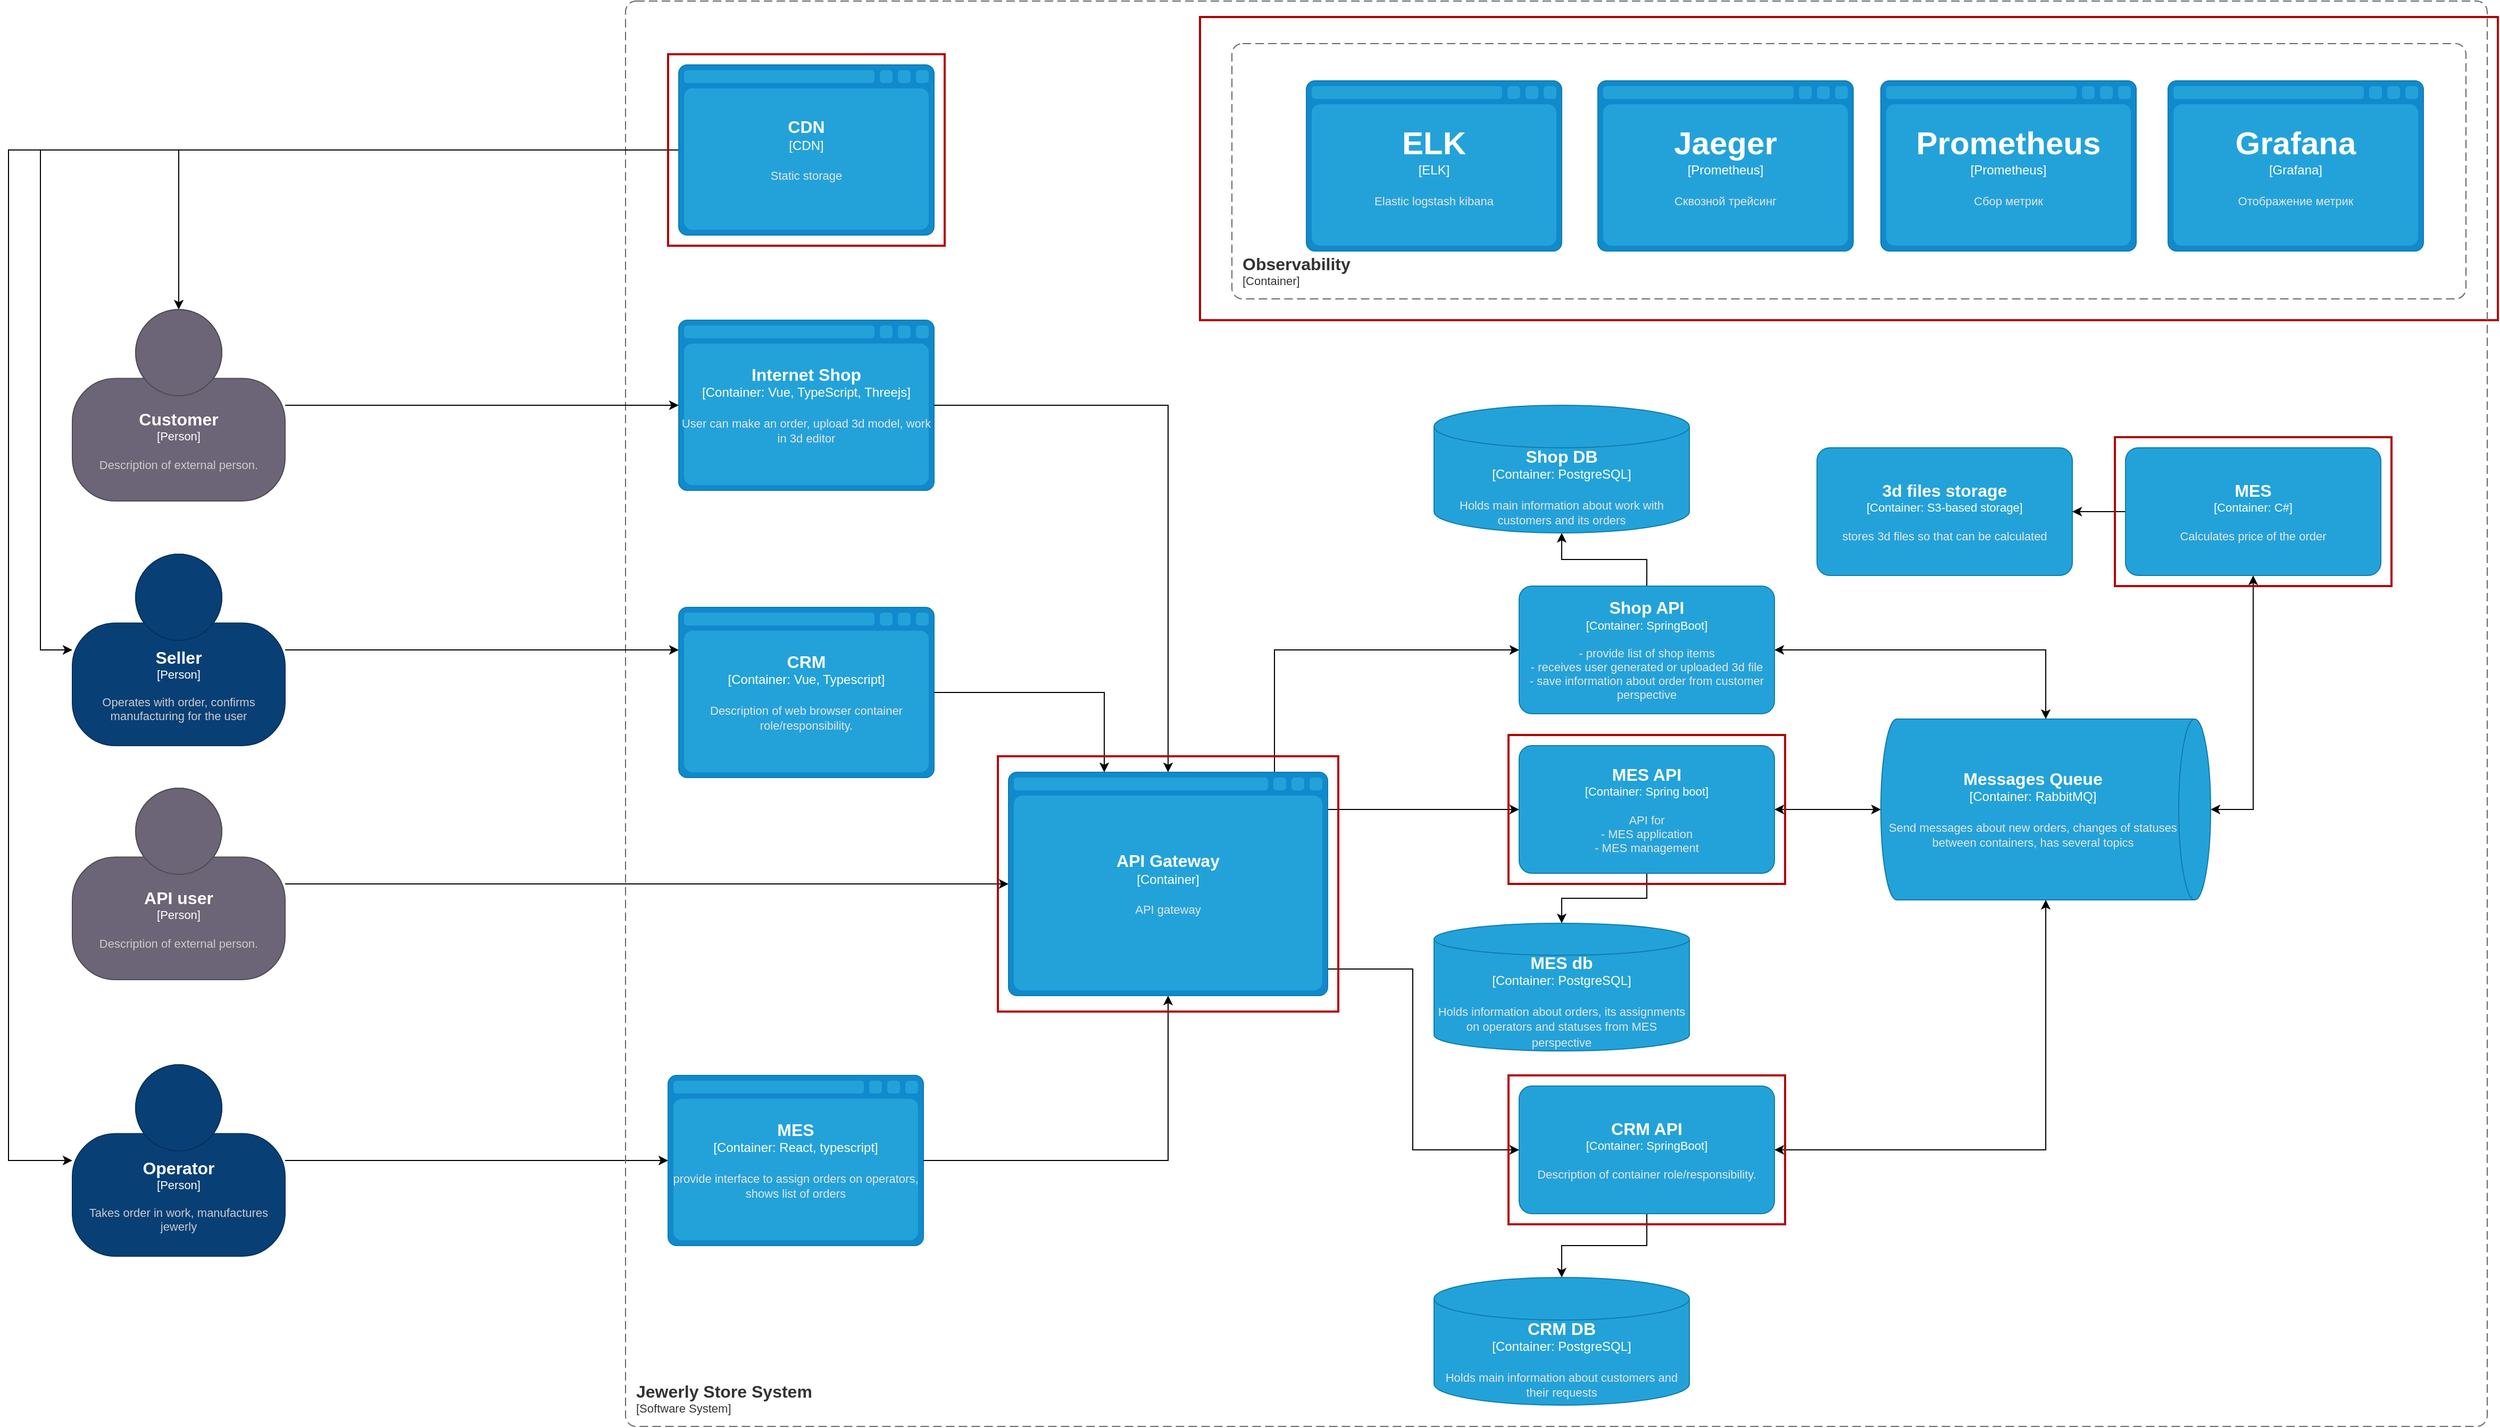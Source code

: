 <mxfile version="27.0.2">
  <diagram name="Page-1" id="b10A_RyeEzpnTkan_pDd">
    <mxGraphModel dx="1183" dy="1315" grid="1" gridSize="10" guides="1" tooltips="1" connect="1" arrows="1" fold="1" page="0" pageScale="1" pageWidth="1169" pageHeight="827" math="0" shadow="0">
      <root>
        <mxCell id="0" />
        <mxCell id="1" parent="0" />
        <mxCell id="hBRLS4E3FcQhuB39pCw0-1" value="" style="rounded=0;whiteSpace=wrap;html=1;fillColor=none;strokeColor=#B20000;fontColor=#ffffff;strokeWidth=2;" vertex="1" parent="1">
          <mxGeometry x="1140" y="-25" width="1220" height="285" as="geometry" />
        </mxCell>
        <mxCell id="CJ-bBx50yoMx_LwOAeaw-53" style="edgeStyle=orthogonalEdgeStyle;rounded=0;orthogonalLoop=1;jettySize=auto;html=1;startArrow=classic;startFill=1;" parent="1" source="CJ-bBx50yoMx_LwOAeaw-1" target="CJ-bBx50yoMx_LwOAeaw-2" edge="1">
          <mxGeometry relative="1" as="geometry" />
        </mxCell>
        <mxCell id="CJ-bBx50yoMx_LwOAeaw-61" style="edgeStyle=orthogonalEdgeStyle;rounded=0;orthogonalLoop=1;jettySize=auto;html=1;" parent="1" source="CJ-bBx50yoMx_LwOAeaw-1" target="CJ-bBx50yoMx_LwOAeaw-30" edge="1">
          <mxGeometry relative="1" as="geometry" />
        </mxCell>
        <object placeholders="1" c4Name="MES API" c4Type="Container" c4Technology="Spring boot" c4Description="API for &#xa;- MES application&#xa;- MES management&#xa;" label="&lt;font style=&quot;font-size: 16px&quot;&gt;&lt;b&gt;%c4Name%&lt;/b&gt;&lt;/font&gt;&lt;div&gt;[%c4Type%: %c4Technology%]&lt;/div&gt;&lt;br&gt;&lt;div&gt;&lt;font style=&quot;font-size: 11px&quot;&gt;&lt;font color=&quot;#E6E6E6&quot;&gt;%c4Description%&lt;/font&gt;&lt;/div&gt;" id="CJ-bBx50yoMx_LwOAeaw-1">
          <mxCell style="rounded=1;whiteSpace=wrap;html=1;fontSize=11;labelBackgroundColor=none;fillColor=#23A2D9;fontColor=#ffffff;align=center;arcSize=10;strokeColor=#0E7DAD;metaEdit=1;resizable=0;points=[[0.25,0,0],[0.5,0,0],[0.75,0,0],[1,0.25,0],[1,0.5,0],[1,0.75,0],[0.75,1,0],[0.5,1,0],[0.25,1,0],[0,0.75,0],[0,0.5,0],[0,0.25,0]];" parent="1" vertex="1">
            <mxGeometry x="1440" y="660" width="240" height="120" as="geometry" />
          </mxCell>
        </object>
        <mxCell id="CJ-bBx50yoMx_LwOAeaw-62" style="edgeStyle=orthogonalEdgeStyle;rounded=0;orthogonalLoop=1;jettySize=auto;html=1;startArrow=classic;startFill=1;" parent="1" source="CJ-bBx50yoMx_LwOAeaw-2" target="CJ-bBx50yoMx_LwOAeaw-39" edge="1">
          <mxGeometry relative="1" as="geometry">
            <Array as="points">
              <mxPoint x="2130" y="720" />
            </Array>
          </mxGeometry>
        </mxCell>
        <object placeholders="1" c4Name="Messages Queue" c4Type="Container" c4Technology="RabbitMQ" c4Description="Send messages about new orders, changes of statuses between containers, has several topics" label="&lt;font style=&quot;font-size: 16px&quot;&gt;&lt;b&gt;%c4Name%&lt;/b&gt;&lt;/font&gt;&lt;div&gt;[%c4Type%:&amp;nbsp;%c4Technology%]&lt;/div&gt;&lt;br&gt;&lt;div&gt;&lt;font style=&quot;font-size: 11px&quot;&gt;&lt;font color=&quot;#E6E6E6&quot;&gt;%c4Description%&lt;/font&gt;&lt;/div&gt;" id="CJ-bBx50yoMx_LwOAeaw-2">
          <mxCell style="shape=cylinder3;size=15;direction=south;whiteSpace=wrap;html=1;boundedLbl=1;rounded=0;labelBackgroundColor=none;fillColor=#23A2D9;fontSize=12;fontColor=#ffffff;align=center;strokeColor=#0E7DAD;metaEdit=1;points=[[0.5,0,0],[1,0.25,0],[1,0.5,0],[1,0.75,0],[0.5,1,0],[0,0.75,0],[0,0.5,0],[0,0.25,0]];resizable=1;autosize=0;fixedWidth=0;" parent="1" vertex="1">
            <mxGeometry x="1780" y="635" width="310" height="170" as="geometry" />
          </mxCell>
        </object>
        <object placeholders="1" c4Name="Internet Shop" c4Type="Container" c4Technology="Vue, TypeScript, Threejs" c4Description="User can make an order, upload 3d model, work in 3d editor" label="&lt;font style=&quot;font-size: 16px&quot;&gt;&lt;b&gt;%c4Name%&lt;/b&gt;&lt;/font&gt;&lt;div&gt;[%c4Type%:&amp;nbsp;%c4Technology%]&lt;/div&gt;&lt;br&gt;&lt;div&gt;&lt;font style=&quot;font-size: 11px&quot;&gt;&lt;font color=&quot;#E6E6E6&quot;&gt;%c4Description%&lt;/font&gt;&lt;/div&gt;" id="CJ-bBx50yoMx_LwOAeaw-3">
          <mxCell style="shape=mxgraph.c4.webBrowserContainer2;whiteSpace=wrap;html=1;boundedLbl=1;rounded=0;labelBackgroundColor=none;strokeColor=#118ACD;fillColor=#23A2D9;strokeColor=#118ACD;strokeColor2=#0E7DAD;fontSize=12;fontColor=#ffffff;align=center;metaEdit=1;points=[[0.5,0,0],[1,0.25,0],[1,0.5,0],[1,0.75,0],[0.5,1,0],[0,0.75,0],[0,0.5,0],[0,0.25,0]];resizable=0;" parent="1" vertex="1">
            <mxGeometry x="650" y="260" width="240" height="160" as="geometry" />
          </mxCell>
        </object>
        <object placeholders="1" c4Name="MES" c4Type="Container" c4Technology="React, typescript" c4Description="provide interface to assign orders on operators, shows list of orders" label="&lt;font style=&quot;font-size: 16px&quot;&gt;&lt;b&gt;%c4Name%&lt;/b&gt;&lt;/font&gt;&lt;div&gt;[%c4Type%:&amp;nbsp;%c4Technology%]&lt;/div&gt;&lt;br&gt;&lt;div&gt;&lt;font style=&quot;font-size: 11px&quot;&gt;&lt;font color=&quot;#E6E6E6&quot;&gt;%c4Description%&lt;/font&gt;&lt;/div&gt;" id="CJ-bBx50yoMx_LwOAeaw-4">
          <mxCell style="shape=mxgraph.c4.webBrowserContainer2;whiteSpace=wrap;html=1;boundedLbl=1;rounded=0;labelBackgroundColor=none;strokeColor=#118ACD;fillColor=#23A2D9;strokeColor=#118ACD;strokeColor2=#0E7DAD;fontSize=12;fontColor=#ffffff;align=center;metaEdit=1;points=[[0.5,0,0],[1,0.25,0],[1,0.5,0],[1,0.75,0],[0.5,1,0],[0,0.75,0],[0,0.5,0],[0,0.25,0]];resizable=0;" parent="1" vertex="1">
            <mxGeometry x="640" y="970" width="240" height="160" as="geometry" />
          </mxCell>
        </object>
        <mxCell id="CJ-bBx50yoMx_LwOAeaw-5" style="edgeStyle=orthogonalEdgeStyle;rounded=0;orthogonalLoop=1;jettySize=auto;html=1;" parent="1" source="CJ-bBx50yoMx_LwOAeaw-6" target="CJ-bBx50yoMx_LwOAeaw-4" edge="1">
          <mxGeometry relative="1" as="geometry" />
        </mxCell>
        <object placeholders="1" c4Name="Operator" c4Type="Person" c4Description="Takes order in work, manufactures jewerly " label="&lt;font style=&quot;font-size: 16px&quot;&gt;&lt;b&gt;%c4Name%&lt;/b&gt;&lt;/font&gt;&lt;div&gt;[%c4Type%]&lt;/div&gt;&lt;br&gt;&lt;div&gt;&lt;font style=&quot;font-size: 11px&quot;&gt;&lt;font color=&quot;#cccccc&quot;&gt;%c4Description%&lt;/font&gt;&lt;/div&gt;" id="CJ-bBx50yoMx_LwOAeaw-6">
          <mxCell style="html=1;fontSize=11;dashed=0;whiteSpace=wrap;fillColor=#083F75;strokeColor=#06315C;fontColor=#ffffff;shape=mxgraph.c4.person2;align=center;metaEdit=1;points=[[0.5,0,0],[1,0.5,0],[1,0.75,0],[0.75,1,0],[0.5,1,0],[0.25,1,0],[0,0.75,0],[0,0.5,0]];resizable=0;" parent="1" vertex="1">
            <mxGeometry x="80" y="960" width="200" height="180" as="geometry" />
          </mxCell>
        </object>
        <object placeholders="1" c4Name="Customer" c4Type="Person" c4Description="Description of external person." label="&lt;font style=&quot;font-size: 16px&quot;&gt;&lt;b&gt;%c4Name%&lt;/b&gt;&lt;/font&gt;&lt;div&gt;[%c4Type%]&lt;/div&gt;&lt;br&gt;&lt;div&gt;&lt;font style=&quot;font-size: 11px&quot;&gt;&lt;font color=&quot;#cccccc&quot;&gt;%c4Description%&lt;/font&gt;&lt;/div&gt;" id="CJ-bBx50yoMx_LwOAeaw-7">
          <mxCell style="html=1;fontSize=11;dashed=0;whiteSpace=wrap;fillColor=#6C6477;strokeColor=#4D4D4D;fontColor=#ffffff;shape=mxgraph.c4.person2;align=center;metaEdit=1;points=[[0.5,0,0],[1,0.5,0],[1,0.75,0],[0.75,1,0],[0.5,1,0],[0.25,1,0],[0,0.75,0],[0,0.5,0]];resizable=0;" parent="1" vertex="1">
            <mxGeometry x="80" y="250" width="200" height="180" as="geometry" />
          </mxCell>
        </object>
        <object placeholders="1" c4Name="API user" c4Type="Person" c4Description="Description of external person." label="&lt;font style=&quot;font-size: 16px&quot;&gt;&lt;b&gt;%c4Name%&lt;/b&gt;&lt;/font&gt;&lt;div&gt;[%c4Type%]&lt;/div&gt;&lt;br&gt;&lt;div&gt;&lt;font style=&quot;font-size: 11px&quot;&gt;&lt;font color=&quot;#cccccc&quot;&gt;%c4Description%&lt;/font&gt;&lt;/div&gt;" id="CJ-bBx50yoMx_LwOAeaw-8">
          <mxCell style="html=1;fontSize=11;dashed=0;whiteSpace=wrap;fillColor=#6C6477;strokeColor=#4D4D4D;fontColor=#ffffff;shape=mxgraph.c4.person2;align=center;metaEdit=1;points=[[0.5,0,0],[1,0.5,0],[1,0.75,0],[0.75,1,0],[0.5,1,0],[0.25,1,0],[0,0.75,0],[0,0.5,0]];resizable=0;" parent="1" vertex="1">
            <mxGeometry x="80" y="700" width="200" height="180" as="geometry" />
          </mxCell>
        </object>
        <mxCell id="CJ-bBx50yoMx_LwOAeaw-52" style="edgeStyle=orthogonalEdgeStyle;rounded=0;orthogonalLoop=1;jettySize=auto;html=1;startArrow=classic;startFill=1;" parent="1" source="CJ-bBx50yoMx_LwOAeaw-9" target="CJ-bBx50yoMx_LwOAeaw-2" edge="1">
          <mxGeometry relative="1" as="geometry" />
        </mxCell>
        <mxCell id="CJ-bBx50yoMx_LwOAeaw-56" style="edgeStyle=orthogonalEdgeStyle;rounded=0;orthogonalLoop=1;jettySize=auto;html=1;" parent="1" source="CJ-bBx50yoMx_LwOAeaw-9" target="CJ-bBx50yoMx_LwOAeaw-12" edge="1">
          <mxGeometry relative="1" as="geometry" />
        </mxCell>
        <object placeholders="1" c4Name="Shop API" c4Type="Container" c4Technology="SpringBoot" c4Description="- provide list of shop items&#xa;- receives user generated or uploaded 3d file&#xa;- save information about order from customer perspective&#xa;" label="&lt;font style=&quot;font-size: 16px&quot;&gt;&lt;b&gt;%c4Name%&lt;/b&gt;&lt;/font&gt;&lt;div&gt;[%c4Type%: %c4Technology%]&lt;/div&gt;&lt;br&gt;&lt;div&gt;&lt;font style=&quot;font-size: 11px&quot;&gt;&lt;font color=&quot;#E6E6E6&quot;&gt;%c4Description%&lt;/font&gt;&lt;/div&gt;" id="CJ-bBx50yoMx_LwOAeaw-9">
          <mxCell style="rounded=1;whiteSpace=wrap;html=1;fontSize=11;labelBackgroundColor=none;fillColor=#23A2D9;fontColor=#ffffff;align=center;arcSize=10;strokeColor=#0E7DAD;metaEdit=1;resizable=0;points=[[0.25,0,0],[0.5,0,0],[0.75,0,0],[1,0.25,0],[1,0.5,0],[1,0.75,0],[0.75,1,0],[0.5,1,0],[0.25,1,0],[0,0.75,0],[0,0.5,0],[0,0.25,0]];" parent="1" vertex="1">
            <mxGeometry x="1440" y="510" width="240" height="120" as="geometry" />
          </mxCell>
        </object>
        <object placeholders="1" c4Name="CRM" c4Type="Container" c4Technology="Vue, Typescript" c4Description="Description of web browser container role/responsibility." label="&lt;font style=&quot;font-size: 16px&quot;&gt;&lt;b&gt;%c4Name%&lt;/b&gt;&lt;/font&gt;&lt;div&gt;[%c4Type%:&amp;nbsp;%c4Technology%]&lt;/div&gt;&lt;br&gt;&lt;div&gt;&lt;font style=&quot;font-size: 11px&quot;&gt;&lt;font color=&quot;#E6E6E6&quot;&gt;%c4Description%&lt;/font&gt;&lt;/div&gt;" id="CJ-bBx50yoMx_LwOAeaw-10">
          <mxCell style="shape=mxgraph.c4.webBrowserContainer2;whiteSpace=wrap;html=1;boundedLbl=1;rounded=0;labelBackgroundColor=none;strokeColor=#118ACD;fillColor=#23A2D9;strokeColor=#118ACD;strokeColor2=#0E7DAD;fontSize=12;fontColor=#ffffff;align=center;metaEdit=1;points=[[0.5,0,0],[1,0.25,0],[1,0.5,0],[1,0.75,0],[0.5,1,0],[0,0.75,0],[0,0.5,0],[0,0.25,0]];resizable=0;" parent="1" vertex="1">
            <mxGeometry x="650" y="530" width="240" height="160" as="geometry" />
          </mxCell>
        </object>
        <mxCell id="CJ-bBx50yoMx_LwOAeaw-54" style="edgeStyle=orthogonalEdgeStyle;rounded=0;orthogonalLoop=1;jettySize=auto;html=1;startArrow=classic;startFill=1;" parent="1" source="CJ-bBx50yoMx_LwOAeaw-11" target="CJ-bBx50yoMx_LwOAeaw-2" edge="1">
          <mxGeometry relative="1" as="geometry" />
        </mxCell>
        <mxCell id="CJ-bBx50yoMx_LwOAeaw-58" style="edgeStyle=orthogonalEdgeStyle;rounded=0;orthogonalLoop=1;jettySize=auto;html=1;" parent="1" source="CJ-bBx50yoMx_LwOAeaw-11" target="CJ-bBx50yoMx_LwOAeaw-57" edge="1">
          <mxGeometry relative="1" as="geometry" />
        </mxCell>
        <object placeholders="1" c4Name="CRM API" c4Type="Container" c4Technology="SpringBoot" c4Description="Description of container role/responsibility." label="&lt;font style=&quot;font-size: 16px&quot;&gt;&lt;b&gt;%c4Name%&lt;/b&gt;&lt;/font&gt;&lt;div&gt;[%c4Type%: %c4Technology%]&lt;/div&gt;&lt;br&gt;&lt;div&gt;&lt;font style=&quot;font-size: 11px&quot;&gt;&lt;font color=&quot;#E6E6E6&quot;&gt;%c4Description%&lt;/font&gt;&lt;/div&gt;" id="CJ-bBx50yoMx_LwOAeaw-11">
          <mxCell style="rounded=1;whiteSpace=wrap;html=1;fontSize=11;labelBackgroundColor=none;fillColor=#23A2D9;fontColor=#ffffff;align=center;arcSize=10;strokeColor=#0E7DAD;metaEdit=1;resizable=0;points=[[0.25,0,0],[0.5,0,0],[0.75,0,0],[1,0.25,0],[1,0.5,0],[1,0.75,0],[0.75,1,0],[0.5,1,0],[0.25,1,0],[0,0.75,0],[0,0.5,0],[0,0.25,0]];" parent="1" vertex="1">
            <mxGeometry x="1440" y="980" width="240" height="120" as="geometry" />
          </mxCell>
        </object>
        <object placeholders="1" c4Name="Shop DB" c4Type="Container" c4Technology="PostgreSQL" c4Description="Holds main information about work with customers and its orders&#xa;" label="&lt;font style=&quot;font-size: 16px&quot;&gt;&lt;b&gt;%c4Name%&lt;/b&gt;&lt;/font&gt;&lt;div&gt;[%c4Type%:&amp;nbsp;%c4Technology%]&lt;/div&gt;&lt;br&gt;&lt;div&gt;&lt;font style=&quot;font-size: 11px&quot;&gt;&lt;font color=&quot;#E6E6E6&quot;&gt;%c4Description%&lt;/font&gt;&lt;/div&gt;" id="CJ-bBx50yoMx_LwOAeaw-12">
          <mxCell style="shape=cylinder3;size=20;whiteSpace=wrap;html=1;boundedLbl=1;rounded=0;labelBackgroundColor=none;fillColor=#23A2D9;fontSize=12;fontColor=#ffffff;align=center;strokeColor=#0E7DAD;metaEdit=1;points=[[0.5,0,0],[1,0.25,0],[1,0.5,0],[1,0.75,0],[0.5,1,0],[0,0.75,0],[0,0.5,0],[0,0.25,0]];resizable=0;" parent="1" vertex="1">
            <mxGeometry x="1360" y="340" width="240" height="120" as="geometry" />
          </mxCell>
        </object>
        <mxCell id="CJ-bBx50yoMx_LwOAeaw-15" style="edgeStyle=orthogonalEdgeStyle;rounded=0;orthogonalLoop=1;jettySize=auto;html=1;" parent="1" source="CJ-bBx50yoMx_LwOAeaw-3" target="CJ-bBx50yoMx_LwOAeaw-34" edge="1">
          <mxGeometry relative="1" as="geometry" />
        </mxCell>
        <mxCell id="CJ-bBx50yoMx_LwOAeaw-18" style="edgeStyle=orthogonalEdgeStyle;rounded=0;orthogonalLoop=1;jettySize=auto;html=1;" parent="1" source="CJ-bBx50yoMx_LwOAeaw-4" target="CJ-bBx50yoMx_LwOAeaw-34" edge="1">
          <mxGeometry relative="1" as="geometry" />
        </mxCell>
        <object placeholders="1" c4Name="Jewerly Store System" c4Type="SystemScopeBoundary" c4Application="Software System" label="&lt;font style=&quot;font-size: 16px&quot;&gt;&lt;b&gt;&lt;div style=&quot;text-align: left&quot;&gt;%c4Name%&lt;/div&gt;&lt;/b&gt;&lt;/font&gt;&lt;div style=&quot;text-align: left&quot;&gt;[%c4Application%]&lt;/div&gt;" id="CJ-bBx50yoMx_LwOAeaw-19">
          <mxCell style="rounded=1;fontSize=11;whiteSpace=wrap;html=1;dashed=1;arcSize=20;fillColor=none;strokeColor=#666666;fontColor=#333333;labelBackgroundColor=none;align=left;verticalAlign=bottom;labelBorderColor=none;spacingTop=0;spacing=10;dashPattern=8 4;metaEdit=1;rotatable=0;perimeter=rectanglePerimeter;noLabel=0;labelPadding=0;allowArrows=0;connectable=0;expand=0;recursiveResize=0;editable=1;pointerEvents=0;absoluteArcSize=1;points=[[0.25,0,0],[0.5,0,0],[0.75,0,0],[1,0.25,0],[1,0.5,0],[1,0.75,0],[0.75,1,0],[0.5,1,0],[0.25,1,0],[0,0.75,0],[0,0.5,0],[0,0.25,0]];" parent="1" vertex="1">
            <mxGeometry x="600" y="-40" width="1750" height="1340" as="geometry" />
          </mxCell>
        </object>
        <mxCell id="CJ-bBx50yoMx_LwOAeaw-20" style="edgeStyle=orthogonalEdgeStyle;rounded=0;orthogonalLoop=1;jettySize=auto;html=1;" parent="1" source="CJ-bBx50yoMx_LwOAeaw-8" target="CJ-bBx50yoMx_LwOAeaw-34" edge="1">
          <mxGeometry relative="1" as="geometry" />
        </mxCell>
        <mxCell id="CJ-bBx50yoMx_LwOAeaw-21" style="edgeStyle=orthogonalEdgeStyle;rounded=0;orthogonalLoop=1;jettySize=auto;html=1;" parent="1" source="CJ-bBx50yoMx_LwOAeaw-10" target="CJ-bBx50yoMx_LwOAeaw-34" edge="1">
          <mxGeometry relative="1" as="geometry">
            <Array as="points">
              <mxPoint x="1050" y="610" />
            </Array>
          </mxGeometry>
        </mxCell>
        <mxCell id="CJ-bBx50yoMx_LwOAeaw-22" style="edgeStyle=orthogonalEdgeStyle;rounded=0;orthogonalLoop=1;jettySize=auto;html=1;entryX=0;entryY=0.5;entryDx=0;entryDy=0;entryPerimeter=0;" parent="1" source="CJ-bBx50yoMx_LwOAeaw-7" target="CJ-bBx50yoMx_LwOAeaw-3" edge="1">
          <mxGeometry relative="1" as="geometry" />
        </mxCell>
        <object placeholders="1" c4Name="3d files storage" c4Type="Container" c4Technology="S3-based storage" c4Description="stores 3d files so that can be calculated" label="&lt;font style=&quot;font-size: 16px&quot;&gt;&lt;b&gt;%c4Name%&lt;/b&gt;&lt;/font&gt;&lt;div&gt;[%c4Type%: %c4Technology%]&lt;/div&gt;&lt;br&gt;&lt;div&gt;&lt;font style=&quot;font-size: 11px&quot;&gt;&lt;font color=&quot;#E6E6E6&quot;&gt;%c4Description%&lt;/font&gt;&lt;/div&gt;" id="CJ-bBx50yoMx_LwOAeaw-24">
          <mxCell style="rounded=1;whiteSpace=wrap;html=1;fontSize=11;labelBackgroundColor=none;fillColor=#23A2D9;fontColor=#ffffff;align=center;arcSize=10;strokeColor=#0E7DAD;metaEdit=1;resizable=0;points=[[0.25,0,0],[0.5,0,0],[0.75,0,0],[1,0.25,0],[1,0.5,0],[1,0.75,0],[0.75,1,0],[0.5,1,0],[0.25,1,0],[0,0.75,0],[0,0.5,0],[0,0.25,0]];" parent="1" vertex="1">
            <mxGeometry x="1720" y="380" width="240" height="120" as="geometry" />
          </mxCell>
        </object>
        <object placeholders="1" c4Name="Seller" c4Type="Person" c4Description="Operates with order, confirms manufacturing for the user" label="&lt;font style=&quot;font-size: 16px&quot;&gt;&lt;b&gt;%c4Name%&lt;/b&gt;&lt;/font&gt;&lt;div&gt;[%c4Type%]&lt;/div&gt;&lt;br&gt;&lt;div&gt;&lt;font style=&quot;font-size: 11px&quot;&gt;&lt;font color=&quot;#cccccc&quot;&gt;%c4Description%&lt;/font&gt;&lt;/div&gt;" id="CJ-bBx50yoMx_LwOAeaw-28">
          <mxCell style="html=1;fontSize=11;dashed=0;whiteSpace=wrap;fillColor=#083F75;strokeColor=#06315C;fontColor=#ffffff;shape=mxgraph.c4.person2;align=center;metaEdit=1;points=[[0.5,0,0],[1,0.5,0],[1,0.75,0],[0.75,1,0],[0.5,1,0],[0.25,1,0],[0,0.75,0],[0,0.5,0]];resizable=0;" parent="1" vertex="1">
            <mxGeometry x="80" y="480" width="200" height="180" as="geometry" />
          </mxCell>
        </object>
        <mxCell id="CJ-bBx50yoMx_LwOAeaw-29" style="edgeStyle=orthogonalEdgeStyle;rounded=0;orthogonalLoop=1;jettySize=auto;html=1;entryX=0;entryY=0.25;entryDx=0;entryDy=0;entryPerimeter=0;" parent="1" source="CJ-bBx50yoMx_LwOAeaw-28" target="CJ-bBx50yoMx_LwOAeaw-10" edge="1">
          <mxGeometry relative="1" as="geometry" />
        </mxCell>
        <object placeholders="1" c4Name="MES db" c4Type="Container" c4Technology="PostgreSQL" c4Description="Holds information about orders, its assignments on operators and statuses from MES perspective" label="&lt;font style=&quot;font-size: 16px&quot;&gt;&lt;b&gt;%c4Name%&lt;/b&gt;&lt;/font&gt;&lt;div&gt;[%c4Type%:&amp;nbsp;%c4Technology%]&lt;/div&gt;&lt;br&gt;&lt;div&gt;&lt;font style=&quot;font-size: 11px&quot;&gt;&lt;font color=&quot;#E6E6E6&quot;&gt;%c4Description%&lt;/font&gt;&lt;/div&gt;" id="CJ-bBx50yoMx_LwOAeaw-30">
          <mxCell style="shape=cylinder3;size=15;whiteSpace=wrap;html=1;boundedLbl=1;rounded=0;labelBackgroundColor=none;fillColor=#23A2D9;fontSize=12;fontColor=#ffffff;align=center;strokeColor=#0E7DAD;metaEdit=1;points=[[0.5,0,0],[1,0.25,0],[1,0.5,0],[1,0.75,0],[0.5,1,0],[0,0.75,0],[0,0.5,0],[0,0.25,0]];resizable=0;" parent="1" vertex="1">
            <mxGeometry x="1360" y="827" width="240" height="120" as="geometry" />
          </mxCell>
        </object>
        <mxCell id="CJ-bBx50yoMx_LwOAeaw-36" style="edgeStyle=orthogonalEdgeStyle;rounded=0;orthogonalLoop=1;jettySize=auto;html=1;" parent="1" source="CJ-bBx50yoMx_LwOAeaw-33" target="CJ-bBx50yoMx_LwOAeaw-7" edge="1">
          <mxGeometry relative="1" as="geometry" />
        </mxCell>
        <mxCell id="CJ-bBx50yoMx_LwOAeaw-37" style="edgeStyle=orthogonalEdgeStyle;rounded=0;orthogonalLoop=1;jettySize=auto;html=1;" parent="1" source="CJ-bBx50yoMx_LwOAeaw-33" target="CJ-bBx50yoMx_LwOAeaw-28" edge="1">
          <mxGeometry relative="1" as="geometry">
            <Array as="points">
              <mxPoint x="50" y="100" />
              <mxPoint x="50" y="570" />
            </Array>
          </mxGeometry>
        </mxCell>
        <mxCell id="CJ-bBx50yoMx_LwOAeaw-38" style="edgeStyle=orthogonalEdgeStyle;rounded=0;orthogonalLoop=1;jettySize=auto;html=1;" parent="1" source="CJ-bBx50yoMx_LwOAeaw-33" target="CJ-bBx50yoMx_LwOAeaw-6" edge="1">
          <mxGeometry relative="1" as="geometry">
            <Array as="points">
              <mxPoint x="20" y="100" />
              <mxPoint x="20" y="1050" />
            </Array>
          </mxGeometry>
        </mxCell>
        <object placeholders="1" c4Name="CDN" c4Type="Container" c4Technology="" c4Description="Static storage" label="&lt;font style=&quot;font-size: 16px&quot;&gt;&lt;b&gt;%c4Name%&lt;/b&gt;&lt;/font&gt;&lt;div&gt;[%c4Name%]&lt;/div&gt;&lt;br&gt;&lt;div&gt;&lt;font style=&quot;font-size: 11px&quot;&gt;&lt;font color=&quot;#E6E6E6&quot;&gt;%c4Description%&lt;/font&gt;&lt;/div&gt;" id="CJ-bBx50yoMx_LwOAeaw-33">
          <mxCell style="shape=mxgraph.c4.webBrowserContainer2;whiteSpace=wrap;html=1;boundedLbl=1;rounded=0;labelBackgroundColor=none;strokeColor=#118ACD;fillColor=#23A2D9;strokeColor=#118ACD;strokeColor2=#0E7DAD;fontSize=12;fontColor=#ffffff;align=center;metaEdit=1;points=[[0.5,0,0],[1,0.25,0],[1,0.5,0],[1,0.75,0],[0.5,1,0],[0,0.75,0],[0,0.5,0],[0,0.25,0]];resizable=0;" parent="1" vertex="1">
            <mxGeometry x="650" y="20" width="240" height="160" as="geometry" />
          </mxCell>
        </object>
        <mxCell id="CJ-bBx50yoMx_LwOAeaw-40" style="edgeStyle=orthogonalEdgeStyle;rounded=0;orthogonalLoop=1;jettySize=auto;html=1;" parent="1" source="CJ-bBx50yoMx_LwOAeaw-34" target="CJ-bBx50yoMx_LwOAeaw-9" edge="1">
          <mxGeometry relative="1" as="geometry">
            <Array as="points">
              <mxPoint x="1210" y="570" />
            </Array>
          </mxGeometry>
        </mxCell>
        <mxCell id="CJ-bBx50yoMx_LwOAeaw-41" style="edgeStyle=orthogonalEdgeStyle;rounded=0;orthogonalLoop=1;jettySize=auto;html=1;" parent="1" source="CJ-bBx50yoMx_LwOAeaw-34" target="CJ-bBx50yoMx_LwOAeaw-1" edge="1">
          <mxGeometry relative="1" as="geometry">
            <Array as="points">
              <mxPoint x="1320" y="720" />
              <mxPoint x="1320" y="720" />
            </Array>
          </mxGeometry>
        </mxCell>
        <mxCell id="CJ-bBx50yoMx_LwOAeaw-42" style="edgeStyle=orthogonalEdgeStyle;rounded=0;orthogonalLoop=1;jettySize=auto;html=1;" parent="1" source="CJ-bBx50yoMx_LwOAeaw-34" target="CJ-bBx50yoMx_LwOAeaw-11" edge="1">
          <mxGeometry relative="1" as="geometry">
            <Array as="points">
              <mxPoint x="1340" y="870" />
            </Array>
          </mxGeometry>
        </mxCell>
        <object placeholders="1" c4Name="API Gateway" c4Type="Container" c4Technology="" c4Description="API gateway" label="&lt;font style=&quot;font-size: 16px&quot;&gt;&lt;b&gt;%c4Name%&lt;/b&gt;&lt;/font&gt;&lt;div&gt;[%c4Type%]&lt;/div&gt;&lt;br&gt;&lt;div&gt;&lt;font style=&quot;font-size: 11px&quot;&gt;&lt;font color=&quot;#E6E6E6&quot;&gt;%c4Description%&lt;/font&gt;&lt;/div&gt;" id="CJ-bBx50yoMx_LwOAeaw-34">
          <mxCell style="shape=mxgraph.c4.webBrowserContainer2;whiteSpace=wrap;html=1;boundedLbl=1;rounded=0;labelBackgroundColor=none;strokeColor=#118ACD;fillColor=#23A2D9;strokeColor=#118ACD;strokeColor2=#0E7DAD;fontSize=12;fontColor=#ffffff;align=center;metaEdit=1;points=[[0.5,0,0],[1,0.25,0],[1,0.5,0],[1,0.75,0],[0.5,1,0],[0,0.75,0],[0,0.5,0],[0,0.25,0]];resizable=1;" parent="1" vertex="1">
            <mxGeometry x="960" y="685" width="300" height="210" as="geometry" />
          </mxCell>
        </object>
        <mxCell id="CJ-bBx50yoMx_LwOAeaw-60" style="edgeStyle=orthogonalEdgeStyle;rounded=0;orthogonalLoop=1;jettySize=auto;html=1;" parent="1" source="CJ-bBx50yoMx_LwOAeaw-39" target="CJ-bBx50yoMx_LwOAeaw-24" edge="1">
          <mxGeometry relative="1" as="geometry" />
        </mxCell>
        <object placeholders="1" c4Name="MES" c4Type="Container" c4Technology="C#" c4Description="Calculates price of the order" label="&lt;font style=&quot;font-size: 16px&quot;&gt;&lt;b&gt;%c4Name%&lt;/b&gt;&lt;/font&gt;&lt;div&gt;[%c4Type%: %c4Technology%]&lt;/div&gt;&lt;br&gt;&lt;div&gt;&lt;font style=&quot;font-size: 11px&quot;&gt;&lt;font color=&quot;#E6E6E6&quot;&gt;%c4Description%&lt;/font&gt;&lt;/div&gt;" id="CJ-bBx50yoMx_LwOAeaw-39">
          <mxCell style="rounded=1;whiteSpace=wrap;html=1;fontSize=11;labelBackgroundColor=none;fillColor=#23A2D9;fontColor=#ffffff;align=center;arcSize=10;strokeColor=#0E7DAD;metaEdit=1;resizable=0;points=[[0.25,0,0],[0.5,0,0],[0.75,0,0],[1,0.25,0],[1,0.5,0],[1,0.75,0],[0.75,1,0],[0.5,1,0],[0.25,1,0],[0,0.75,0],[0,0.5,0],[0,0.25,0]];" parent="1" vertex="1">
            <mxGeometry x="2010" y="380" width="240" height="120" as="geometry" />
          </mxCell>
        </object>
        <object placeholders="1" c4Name="Observability" c4Type="ContainerScopeBoundary" c4Application="Container" label="&lt;font style=&quot;font-size: 16px&quot;&gt;&lt;b&gt;&lt;div style=&quot;text-align: left&quot;&gt;%c4Name%&lt;/div&gt;&lt;/b&gt;&lt;/font&gt;&lt;div style=&quot;text-align: left&quot;&gt;[%c4Application%]&lt;/div&gt;" id="CJ-bBx50yoMx_LwOAeaw-46">
          <mxCell style="rounded=1;fontSize=11;whiteSpace=wrap;html=1;dashed=1;arcSize=20;fillColor=none;strokeColor=#666666;fontColor=#333333;labelBackgroundColor=none;align=left;verticalAlign=bottom;labelBorderColor=none;spacingTop=0;spacing=10;dashPattern=8 4;metaEdit=1;rotatable=0;perimeter=rectanglePerimeter;noLabel=0;labelPadding=0;allowArrows=0;connectable=0;expand=0;recursiveResize=0;editable=1;pointerEvents=0;absoluteArcSize=1;points=[[0.25,0,0],[0.5,0,0],[0.75,0,0],[1,0.25,0],[1,0.5,0],[1,0.75,0],[0.75,1,0],[0.5,1,0],[0.25,1,0],[0,0.75,0],[0,0.5,0],[0,0.25,0]];" parent="1" vertex="1">
            <mxGeometry x="1170" width="1160" height="240" as="geometry" />
          </mxCell>
        </object>
        <object placeholders="1" c4Name="ELK" c4Type="ELK" c4Technology="" c4Description="Elastic logstash kibana" label="&lt;font style=&quot;font-size: 30px&quot;&gt;&lt;b&gt;%c4Name%&lt;/b&gt;&lt;/font&gt;&lt;div&gt;[%c4Type%]&lt;/div&gt;&lt;br&gt;&lt;div&gt;&lt;font style=&quot;font-size: 11px&quot;&gt;&lt;font color=&quot;#E6E6E6&quot;&gt;%c4Description%&lt;/font&gt;&lt;/div&gt;" id="CJ-bBx50yoMx_LwOAeaw-47">
          <mxCell style="shape=mxgraph.c4.webBrowserContainer2;whiteSpace=wrap;html=1;boundedLbl=1;rounded=0;labelBackgroundColor=none;strokeColor=#118ACD;fillColor=#23A2D9;strokeColor=#118ACD;strokeColor2=#0E7DAD;fontSize=12;fontColor=#ffffff;align=center;metaEdit=1;points=[[0.5,0,0],[1,0.25,0],[1,0.5,0],[1,0.75,0],[0.5,1,0],[0,0.75,0],[0,0.5,0],[0,0.25,0]];resizable=0;" parent="1" vertex="1">
            <mxGeometry x="1240" y="35" width="240" height="160" as="geometry" />
          </mxCell>
        </object>
        <object placeholders="1" c4Name="Jaeger" c4Type="Prometheus" c4Technology="" c4Description="Сквозной трейсинг" label="&lt;font style=&quot;font-size: 30px&quot;&gt;&lt;b&gt;%c4Name%&lt;/b&gt;&lt;/font&gt;&lt;div&gt;[%c4Type%]&lt;/div&gt;&lt;br&gt;&lt;div&gt;&lt;font style=&quot;font-size: 11px&quot;&gt;&lt;font color=&quot;#E6E6E6&quot;&gt;%c4Description%&lt;/font&gt;&lt;/div&gt;" id="CJ-bBx50yoMx_LwOAeaw-48">
          <mxCell style="shape=mxgraph.c4.webBrowserContainer2;whiteSpace=wrap;html=1;boundedLbl=1;rounded=0;labelBackgroundColor=none;strokeColor=#118ACD;fillColor=#23A2D9;strokeColor=#118ACD;strokeColor2=#0E7DAD;fontSize=12;fontColor=#ffffff;align=center;metaEdit=1;points=[[0.5,0,0],[1,0.25,0],[1,0.5,0],[1,0.75,0],[0.5,1,0],[0,0.75,0],[0,0.5,0],[0,0.25,0]];resizable=0;" parent="1" vertex="1">
            <mxGeometry x="1514" y="35" width="240" height="160" as="geometry" />
          </mxCell>
        </object>
        <object placeholders="1" c4Name="Prometheus" c4Type="Prometheus" c4Technology="" c4Description="Сбор метрик" label="&lt;font style=&quot;font-size: 30px&quot;&gt;&lt;b&gt;%c4Name%&lt;/b&gt;&lt;/font&gt;&lt;div&gt;[%c4Type%]&lt;/div&gt;&lt;br&gt;&lt;div&gt;&lt;font style=&quot;font-size: 11px&quot;&gt;&lt;font color=&quot;#E6E6E6&quot;&gt;%c4Description%&lt;/font&gt;&lt;/div&gt;" id="CJ-bBx50yoMx_LwOAeaw-49">
          <mxCell style="shape=mxgraph.c4.webBrowserContainer2;whiteSpace=wrap;html=1;boundedLbl=1;rounded=0;labelBackgroundColor=none;strokeColor=#118ACD;fillColor=#23A2D9;strokeColor=#118ACD;strokeColor2=#0E7DAD;fontSize=12;fontColor=#ffffff;align=center;metaEdit=1;points=[[0.5,0,0],[1,0.25,0],[1,0.5,0],[1,0.75,0],[0.5,1,0],[0,0.75,0],[0,0.5,0],[0,0.25,0]];resizable=0;" parent="1" vertex="1">
            <mxGeometry x="1780" y="35" width="240" height="160" as="geometry" />
          </mxCell>
        </object>
        <object placeholders="1" c4Name="Grafana" c4Type="Grafana" c4Technology="" c4Description="Отображение метрик" label="&lt;font style=&quot;font-size: 30px&quot;&gt;&lt;b&gt;%c4Name%&lt;/b&gt;&lt;/font&gt;&lt;div&gt;[%c4Type%]&lt;/div&gt;&lt;br&gt;&lt;div&gt;&lt;font style=&quot;font-size: 11px&quot;&gt;&lt;font color=&quot;#E6E6E6&quot;&gt;%c4Description%&lt;/font&gt;&lt;/div&gt;" id="CJ-bBx50yoMx_LwOAeaw-50">
          <mxCell style="shape=mxgraph.c4.webBrowserContainer2;whiteSpace=wrap;html=1;boundedLbl=1;rounded=0;labelBackgroundColor=none;strokeColor=#118ACD;fillColor=#23A2D9;strokeColor=#118ACD;strokeColor2=#0E7DAD;fontSize=12;fontColor=#ffffff;align=center;metaEdit=1;points=[[0.5,0,0],[1,0.25,0],[1,0.5,0],[1,0.75,0],[0.5,1,0],[0,0.75,0],[0,0.5,0],[0,0.25,0]];resizable=0;" parent="1" vertex="1">
            <mxGeometry x="2050" y="35" width="240" height="160" as="geometry" />
          </mxCell>
        </object>
        <object placeholders="1" c4Name="CRM DB" c4Type="Container" c4Technology="PostgreSQL" c4Description="Holds main information about customers and their requests&#xa;" label="&lt;font style=&quot;font-size: 16px&quot;&gt;&lt;b&gt;%c4Name%&lt;/b&gt;&lt;/font&gt;&lt;div&gt;[%c4Type%:&amp;nbsp;%c4Technology%]&lt;/div&gt;&lt;br&gt;&lt;div&gt;&lt;font style=&quot;font-size: 11px&quot;&gt;&lt;font color=&quot;#E6E6E6&quot;&gt;%c4Description%&lt;/font&gt;&lt;/div&gt;" id="CJ-bBx50yoMx_LwOAeaw-57">
          <mxCell style="shape=cylinder3;size=20;whiteSpace=wrap;html=1;boundedLbl=1;rounded=0;labelBackgroundColor=none;fillColor=#23A2D9;fontSize=12;fontColor=#ffffff;align=center;strokeColor=#0E7DAD;metaEdit=1;points=[[0.5,0,0],[1,0.25,0],[1,0.5,0],[1,0.75,0],[0.5,1,0],[0,0.75,0],[0,0.5,0],[0,0.25,0]];resizable=0;" parent="1" vertex="1">
            <mxGeometry x="1360" y="1160" width="240" height="120" as="geometry" />
          </mxCell>
        </object>
        <mxCell id="hBRLS4E3FcQhuB39pCw0-2" value="" style="rounded=0;whiteSpace=wrap;html=1;fillColor=none;strokeColor=#B20000;fontColor=#ffffff;strokeWidth=2;" vertex="1" parent="1">
          <mxGeometry x="2000" y="370" width="260" height="140" as="geometry" />
        </mxCell>
        <mxCell id="hBRLS4E3FcQhuB39pCw0-3" value="" style="rounded=0;whiteSpace=wrap;html=1;fillColor=none;strokeColor=#B20000;fontColor=#ffffff;strokeWidth=2;" vertex="1" parent="1">
          <mxGeometry x="1430" y="650" width="260" height="140" as="geometry" />
        </mxCell>
        <mxCell id="hBRLS4E3FcQhuB39pCw0-4" value="" style="rounded=0;whiteSpace=wrap;html=1;fillColor=none;strokeColor=#B20000;fontColor=#ffffff;strokeWidth=2;" vertex="1" parent="1">
          <mxGeometry x="1430" y="970" width="260" height="140" as="geometry" />
        </mxCell>
        <mxCell id="hBRLS4E3FcQhuB39pCw0-5" value="" style="rounded=0;whiteSpace=wrap;html=1;fillColor=none;strokeColor=#B20000;fontColor=#ffffff;strokeWidth=2;" vertex="1" parent="1">
          <mxGeometry x="950" y="670" width="320" height="240" as="geometry" />
        </mxCell>
        <mxCell id="hBRLS4E3FcQhuB39pCw0-6" value="" style="rounded=0;whiteSpace=wrap;html=1;fillColor=none;strokeColor=#B20000;fontColor=#ffffff;strokeWidth=2;" vertex="1" parent="1">
          <mxGeometry x="640" y="10" width="260" height="180" as="geometry" />
        </mxCell>
      </root>
    </mxGraphModel>
  </diagram>
</mxfile>
